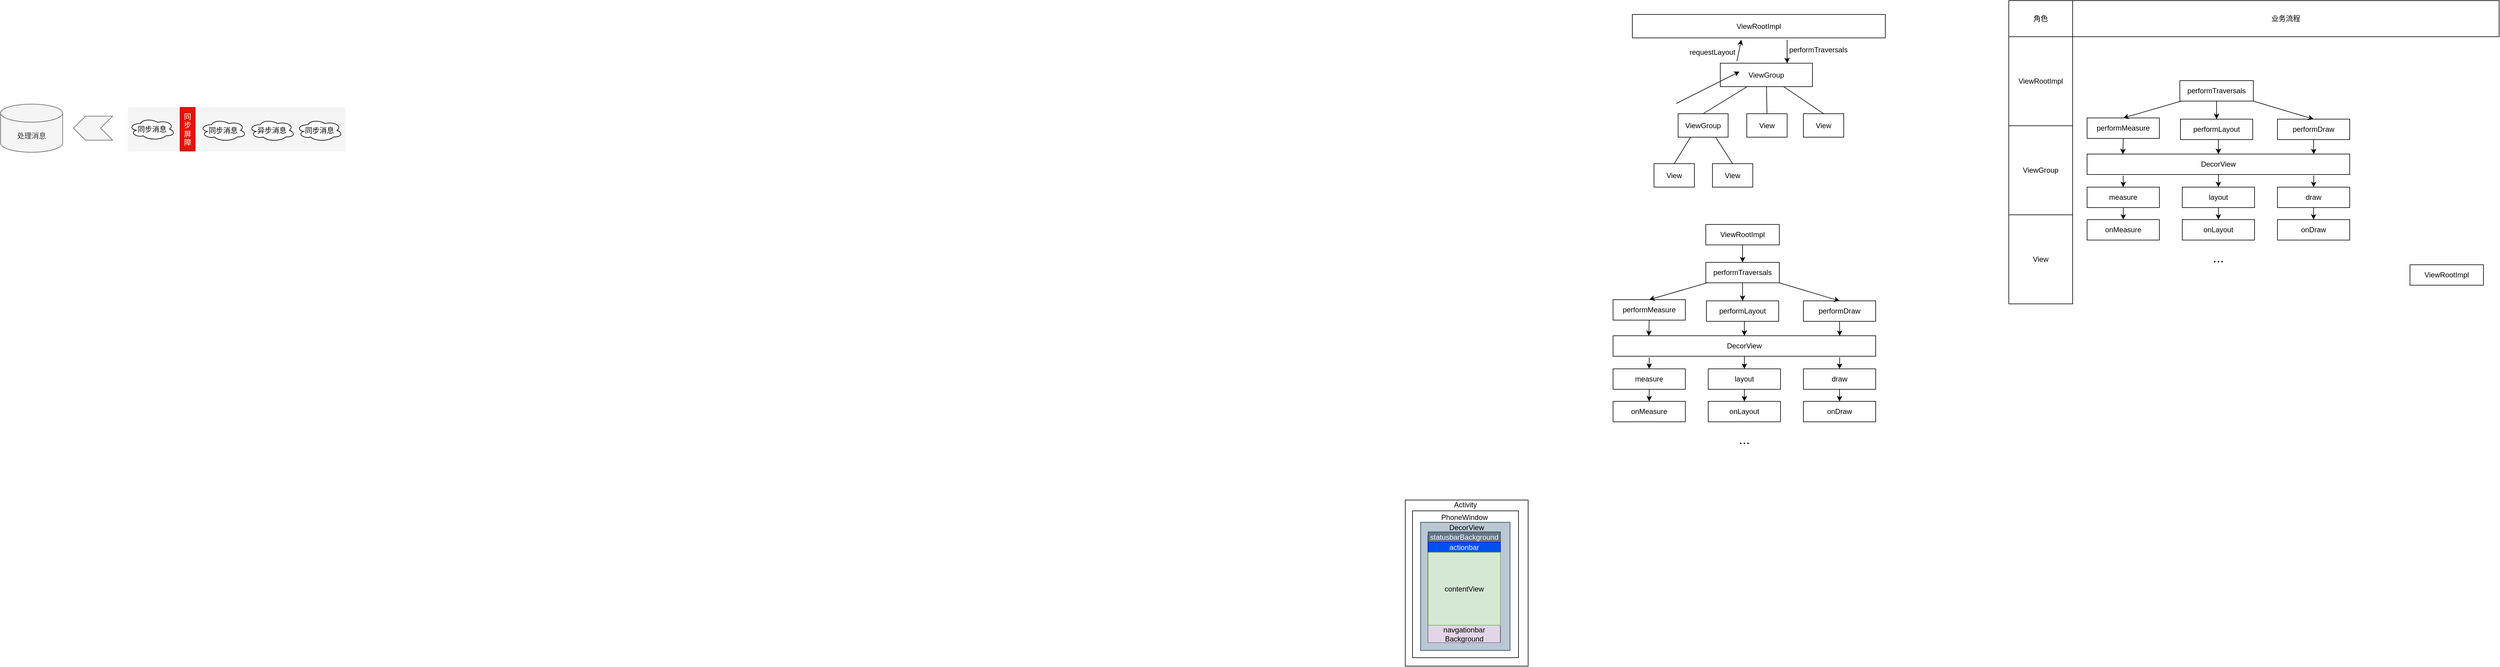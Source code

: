 <mxfile version="24.6.4" type="github">
  <diagram name="第 1 页" id="MxbAoeXQSdqOJM6nVgxZ">
    <mxGraphModel dx="3597" dy="429" grid="0" gridSize="10" guides="1" tooltips="1" connect="1" arrows="1" fold="1" page="0" pageScale="1" pageWidth="827" pageHeight="1169" math="0" shadow="0">
      <root>
        <mxCell id="0" />
        <mxCell id="1" parent="0" />
        <mxCell id="SJIEIkaiyb3l47pEYFMP-7" value="ViewGroup" style="rounded=0;whiteSpace=wrap;html=1;" parent="1" vertex="1">
          <mxGeometry x="412" y="433" width="153" height="39" as="geometry" />
        </mxCell>
        <mxCell id="SJIEIkaiyb3l47pEYFMP-8" value="ViewGroup" style="rounded=0;whiteSpace=wrap;html=1;" parent="1" vertex="1">
          <mxGeometry x="342" y="517" width="83" height="39" as="geometry" />
        </mxCell>
        <mxCell id="SJIEIkaiyb3l47pEYFMP-9" value="View" style="rounded=0;whiteSpace=wrap;html=1;" parent="1" vertex="1">
          <mxGeometry x="456" y="517" width="67" height="39" as="geometry" />
        </mxCell>
        <mxCell id="SJIEIkaiyb3l47pEYFMP-10" value="View" style="rounded=0;whiteSpace=wrap;html=1;" parent="1" vertex="1">
          <mxGeometry x="550" y="517" width="67" height="39" as="geometry" />
        </mxCell>
        <mxCell id="SJIEIkaiyb3l47pEYFMP-11" value="View" style="rounded=0;whiteSpace=wrap;html=1;" parent="1" vertex="1">
          <mxGeometry x="302" y="600" width="67" height="39" as="geometry" />
        </mxCell>
        <mxCell id="SJIEIkaiyb3l47pEYFMP-12" value="View" style="rounded=0;whiteSpace=wrap;html=1;" parent="1" vertex="1">
          <mxGeometry x="399" y="600" width="67" height="39" as="geometry" />
        </mxCell>
        <mxCell id="SJIEIkaiyb3l47pEYFMP-13" value="" style="endArrow=none;html=1;rounded=0;exitX=0.5;exitY=0;exitDx=0;exitDy=0;" parent="1" source="SJIEIkaiyb3l47pEYFMP-8" target="SJIEIkaiyb3l47pEYFMP-7" edge="1">
          <mxGeometry width="50" height="50" relative="1" as="geometry">
            <mxPoint x="455" y="534" as="sourcePoint" />
            <mxPoint x="505" y="475" as="targetPoint" />
          </mxGeometry>
        </mxCell>
        <mxCell id="SJIEIkaiyb3l47pEYFMP-14" value="" style="endArrow=none;html=1;rounded=0;exitX=0.5;exitY=0;exitDx=0;exitDy=0;" parent="1" source="SJIEIkaiyb3l47pEYFMP-9" target="SJIEIkaiyb3l47pEYFMP-7" edge="1">
          <mxGeometry width="50" height="50" relative="1" as="geometry">
            <mxPoint x="356" y="527" as="sourcePoint" />
            <mxPoint x="455" y="482" as="targetPoint" />
          </mxGeometry>
        </mxCell>
        <mxCell id="SJIEIkaiyb3l47pEYFMP-15" value="" style="endArrow=none;html=1;rounded=0;exitX=0.5;exitY=0;exitDx=0;exitDy=0;" parent="1" source="SJIEIkaiyb3l47pEYFMP-10" target="SJIEIkaiyb3l47pEYFMP-7" edge="1">
          <mxGeometry width="50" height="50" relative="1" as="geometry">
            <mxPoint x="366" y="537" as="sourcePoint" />
            <mxPoint x="465" y="492" as="targetPoint" />
          </mxGeometry>
        </mxCell>
        <mxCell id="SJIEIkaiyb3l47pEYFMP-16" value="" style="endArrow=none;html=1;rounded=0;exitX=0.5;exitY=0;exitDx=0;exitDy=0;entryX=0.25;entryY=1;entryDx=0;entryDy=0;" parent="1" source="SJIEIkaiyb3l47pEYFMP-11" target="SJIEIkaiyb3l47pEYFMP-8" edge="1">
          <mxGeometry width="50" height="50" relative="1" as="geometry">
            <mxPoint x="527" y="527" as="sourcePoint" />
            <mxPoint x="520" y="484" as="targetPoint" />
          </mxGeometry>
        </mxCell>
        <mxCell id="SJIEIkaiyb3l47pEYFMP-17" value="" style="endArrow=none;html=1;rounded=0;exitX=0.5;exitY=0;exitDx=0;exitDy=0;entryX=0.75;entryY=1;entryDx=0;entryDy=0;" parent="1" source="SJIEIkaiyb3l47pEYFMP-12" target="SJIEIkaiyb3l47pEYFMP-8" edge="1">
          <mxGeometry width="50" height="50" relative="1" as="geometry">
            <mxPoint x="537" y="537" as="sourcePoint" />
            <mxPoint x="530" y="494" as="targetPoint" />
          </mxGeometry>
        </mxCell>
        <mxCell id="SJIEIkaiyb3l47pEYFMP-19" value="ViewRootImpl" style="rounded=0;whiteSpace=wrap;html=1;" parent="1" vertex="1">
          <mxGeometry x="266" y="352" width="420" height="39" as="geometry" />
        </mxCell>
        <mxCell id="SJIEIkaiyb3l47pEYFMP-52" value="" style="edgeStyle=orthogonalEdgeStyle;rounded=0;orthogonalLoop=1;jettySize=auto;html=1;" parent="1" source="SJIEIkaiyb3l47pEYFMP-27" target="SJIEIkaiyb3l47pEYFMP-44" edge="1">
          <mxGeometry relative="1" as="geometry" />
        </mxCell>
        <mxCell id="SJIEIkaiyb3l47pEYFMP-27" value="performTraversals" style="rounded=0;whiteSpace=wrap;html=1;" parent="1" vertex="1">
          <mxGeometry x="388" y="764" width="122" height="34" as="geometry" />
        </mxCell>
        <mxCell id="SJIEIkaiyb3l47pEYFMP-28" value="performMeasure" style="rounded=0;whiteSpace=wrap;html=1;" parent="1" vertex="1">
          <mxGeometry x="234" y="826" width="120" height="34" as="geometry" />
        </mxCell>
        <mxCell id="SJIEIkaiyb3l47pEYFMP-30" value="measure" style="rounded=0;whiteSpace=wrap;html=1;" parent="1" vertex="1">
          <mxGeometry x="234" y="941" width="120" height="34" as="geometry" />
        </mxCell>
        <mxCell id="SJIEIkaiyb3l47pEYFMP-31" value="onMeasure" style="rounded=0;whiteSpace=wrap;html=1;" parent="1" vertex="1">
          <mxGeometry x="234" y="995" width="120" height="34" as="geometry" />
        </mxCell>
        <mxCell id="SJIEIkaiyb3l47pEYFMP-32" value="" style="endArrow=classic;html=1;rounded=0;entryX=0.5;entryY=0;entryDx=0;entryDy=0;" parent="1" source="SJIEIkaiyb3l47pEYFMP-27" target="SJIEIkaiyb3l47pEYFMP-28" edge="1">
          <mxGeometry width="50" height="50" relative="1" as="geometry">
            <mxPoint x="393" y="876" as="sourcePoint" />
            <mxPoint x="443" y="826" as="targetPoint" />
          </mxGeometry>
        </mxCell>
        <mxCell id="SJIEIkaiyb3l47pEYFMP-33" value="performLayout" style="rounded=0;whiteSpace=wrap;html=1;" parent="1" vertex="1">
          <mxGeometry x="389" y="828" width="120" height="34" as="geometry" />
        </mxCell>
        <mxCell id="SJIEIkaiyb3l47pEYFMP-34" value="layout" style="rounded=0;whiteSpace=wrap;html=1;" parent="1" vertex="1">
          <mxGeometry x="392" y="941" width="120" height="34" as="geometry" />
        </mxCell>
        <mxCell id="SJIEIkaiyb3l47pEYFMP-35" value="onLayout" style="rounded=0;whiteSpace=wrap;html=1;" parent="1" vertex="1">
          <mxGeometry x="392" y="995" width="120" height="34" as="geometry" />
        </mxCell>
        <mxCell id="SJIEIkaiyb3l47pEYFMP-36" value="performDraw" style="rounded=0;whiteSpace=wrap;html=1;" parent="1" vertex="1">
          <mxGeometry x="550" y="828" width="120" height="34" as="geometry" />
        </mxCell>
        <mxCell id="SJIEIkaiyb3l47pEYFMP-37" value="draw" style="rounded=0;whiteSpace=wrap;html=1;" parent="1" vertex="1">
          <mxGeometry x="550" y="941" width="120" height="34" as="geometry" />
        </mxCell>
        <mxCell id="SJIEIkaiyb3l47pEYFMP-38" value="onDraw" style="rounded=0;whiteSpace=wrap;html=1;" parent="1" vertex="1">
          <mxGeometry x="550" y="995" width="120" height="34" as="geometry" />
        </mxCell>
        <mxCell id="SJIEIkaiyb3l47pEYFMP-39" value="" style="endArrow=classic;html=1;rounded=0;exitX=0.5;exitY=1;exitDx=0;exitDy=0;" parent="1" source="SJIEIkaiyb3l47pEYFMP-30" target="SJIEIkaiyb3l47pEYFMP-31" edge="1">
          <mxGeometry width="50" height="50" relative="1" as="geometry">
            <mxPoint x="174" y="1131" as="sourcePoint" />
            <mxPoint x="224" y="1081" as="targetPoint" />
          </mxGeometry>
        </mxCell>
        <mxCell id="SJIEIkaiyb3l47pEYFMP-40" value="" style="endArrow=classic;html=1;rounded=0;exitX=0.5;exitY=1;exitDx=0;exitDy=0;entryX=0.5;entryY=0;entryDx=0;entryDy=0;" parent="1" source="SJIEIkaiyb3l47pEYFMP-34" target="SJIEIkaiyb3l47pEYFMP-35" edge="1">
          <mxGeometry width="50" height="50" relative="1" as="geometry">
            <mxPoint x="304" y="983" as="sourcePoint" />
            <mxPoint x="304" y="1015" as="targetPoint" />
          </mxGeometry>
        </mxCell>
        <mxCell id="SJIEIkaiyb3l47pEYFMP-41" value="" style="endArrow=classic;html=1;rounded=0;exitX=0.5;exitY=1;exitDx=0;exitDy=0;entryX=0.5;entryY=0;entryDx=0;entryDy=0;" parent="1" source="SJIEIkaiyb3l47pEYFMP-37" target="SJIEIkaiyb3l47pEYFMP-38" edge="1">
          <mxGeometry width="50" height="50" relative="1" as="geometry">
            <mxPoint x="314" y="993" as="sourcePoint" />
            <mxPoint x="314" y="1025" as="targetPoint" />
          </mxGeometry>
        </mxCell>
        <mxCell id="SJIEIkaiyb3l47pEYFMP-42" value="" style="endArrow=classic;html=1;rounded=0;exitX=0.5;exitY=1;exitDx=0;exitDy=0;entryX=0.5;entryY=0;entryDx=0;entryDy=0;" parent="1" source="SJIEIkaiyb3l47pEYFMP-27" target="SJIEIkaiyb3l47pEYFMP-33" edge="1">
          <mxGeometry width="50" height="50" relative="1" as="geometry">
            <mxPoint x="324" y="948" as="sourcePoint" />
            <mxPoint x="452" y="828" as="targetPoint" />
          </mxGeometry>
        </mxCell>
        <mxCell id="SJIEIkaiyb3l47pEYFMP-43" value="" style="endArrow=classic;html=1;rounded=0;exitX=1;exitY=1;exitDx=0;exitDy=0;entryX=0.5;entryY=0;entryDx=0;entryDy=0;" parent="1" source="SJIEIkaiyb3l47pEYFMP-27" target="SJIEIkaiyb3l47pEYFMP-36" edge="1">
          <mxGeometry width="50" height="50" relative="1" as="geometry">
            <mxPoint x="334" y="958" as="sourcePoint" />
            <mxPoint x="334" y="990" as="targetPoint" />
          </mxGeometry>
        </mxCell>
        <mxCell id="SJIEIkaiyb3l47pEYFMP-44" value="DecorView" style="rounded=0;whiteSpace=wrap;html=1;" parent="1" vertex="1">
          <mxGeometry x="234" y="886" width="436" height="34" as="geometry" />
        </mxCell>
        <mxCell id="SJIEIkaiyb3l47pEYFMP-45" value="" style="endArrow=classic;html=1;rounded=0;entryX=0.5;entryY=0;entryDx=0;entryDy=0;" parent="1" target="SJIEIkaiyb3l47pEYFMP-30" edge="1">
          <mxGeometry width="50" height="50" relative="1" as="geometry">
            <mxPoint x="294" y="922" as="sourcePoint" />
            <mxPoint x="304" y="827" as="targetPoint" />
          </mxGeometry>
        </mxCell>
        <mxCell id="SJIEIkaiyb3l47pEYFMP-46" value="" style="endArrow=classic;html=1;rounded=0;exitX=0.5;exitY=1;exitDx=0;exitDy=0;" parent="1" source="SJIEIkaiyb3l47pEYFMP-44" target="SJIEIkaiyb3l47pEYFMP-34" edge="1">
          <mxGeometry width="50" height="50" relative="1" as="geometry">
            <mxPoint x="462" y="791" as="sourcePoint" />
            <mxPoint x="462" y="829" as="targetPoint" />
          </mxGeometry>
        </mxCell>
        <mxCell id="SJIEIkaiyb3l47pEYFMP-47" value="" style="endArrow=classic;html=1;rounded=0;exitX=0.863;exitY=1.053;exitDx=0;exitDy=0;entryX=0.5;entryY=0;entryDx=0;entryDy=0;exitPerimeter=0;" parent="1" source="SJIEIkaiyb3l47pEYFMP-44" target="SJIEIkaiyb3l47pEYFMP-37" edge="1">
          <mxGeometry width="50" height="50" relative="1" as="geometry">
            <mxPoint x="472" y="801" as="sourcePoint" />
            <mxPoint x="472" y="839" as="targetPoint" />
          </mxGeometry>
        </mxCell>
        <mxCell id="SJIEIkaiyb3l47pEYFMP-48" value="" style="endArrow=classic;html=1;rounded=0;exitX=0.5;exitY=1;exitDx=0;exitDy=0;entryX=0.136;entryY=0.008;entryDx=0;entryDy=0;entryPerimeter=0;" parent="1" source="SJIEIkaiyb3l47pEYFMP-28" target="SJIEIkaiyb3l47pEYFMP-44" edge="1">
          <mxGeometry width="50" height="50" relative="1" as="geometry">
            <mxPoint x="393" y="895" as="sourcePoint" />
            <mxPoint x="294.604" y="893.932" as="targetPoint" />
          </mxGeometry>
        </mxCell>
        <mxCell id="SJIEIkaiyb3l47pEYFMP-49" value="" style="endArrow=classic;html=1;rounded=0;entryX=0.5;entryY=0;entryDx=0;entryDy=0;" parent="1" target="SJIEIkaiyb3l47pEYFMP-44" edge="1">
          <mxGeometry width="50" height="50" relative="1" as="geometry">
            <mxPoint x="452" y="862" as="sourcePoint" />
            <mxPoint x="452" y="893" as="targetPoint" />
          </mxGeometry>
        </mxCell>
        <mxCell id="SJIEIkaiyb3l47pEYFMP-50" value="" style="endArrow=classic;html=1;rounded=0;exitX=0.863;exitY=1.053;exitDx=0;exitDy=0;exitPerimeter=0;entryX=0.863;entryY=0.008;entryDx=0;entryDy=0;entryPerimeter=0;" parent="1" target="SJIEIkaiyb3l47pEYFMP-44" edge="1">
          <mxGeometry width="50" height="50" relative="1" as="geometry">
            <mxPoint x="610" y="862" as="sourcePoint" />
            <mxPoint x="610" y="895" as="targetPoint" />
          </mxGeometry>
        </mxCell>
        <mxCell id="SJIEIkaiyb3l47pEYFMP-51" value="ViewRootImpl" style="rounded=0;whiteSpace=wrap;html=1;" parent="1" vertex="1">
          <mxGeometry x="388" y="701" width="122" height="34" as="geometry" />
        </mxCell>
        <mxCell id="SJIEIkaiyb3l47pEYFMP-53" value="" style="endArrow=classic;html=1;rounded=0;entryX=0.5;entryY=0;entryDx=0;entryDy=0;" parent="1" target="SJIEIkaiyb3l47pEYFMP-27" edge="1">
          <mxGeometry width="50" height="50" relative="1" as="geometry">
            <mxPoint x="449" y="735" as="sourcePoint" />
            <mxPoint x="448.71" y="761" as="targetPoint" />
          </mxGeometry>
        </mxCell>
        <mxCell id="SJIEIkaiyb3l47pEYFMP-54" value="&lt;font style=&quot;font-size: 22px;&quot;&gt;...&lt;/font&gt;" style="text;strokeColor=none;align=center;fillColor=none;html=1;verticalAlign=middle;whiteSpace=wrap;rounded=0;" parent="1" vertex="1">
          <mxGeometry x="409" y="1039" width="86" height="40" as="geometry" />
        </mxCell>
        <mxCell id="SJIEIkaiyb3l47pEYFMP-57" value="" style="rounded=0;whiteSpace=wrap;html=1;" parent="1" vertex="1">
          <mxGeometry x="-111" y="1159" width="204" height="276" as="geometry" />
        </mxCell>
        <mxCell id="SJIEIkaiyb3l47pEYFMP-58" value="Activity" style="text;strokeColor=none;align=center;fillColor=none;html=1;verticalAlign=middle;whiteSpace=wrap;rounded=0;" parent="1" vertex="1">
          <mxGeometry x="-41" y="1152" width="60" height="30" as="geometry" />
        </mxCell>
        <mxCell id="SJIEIkaiyb3l47pEYFMP-55" value="" style="rounded=0;whiteSpace=wrap;html=1;" parent="1" vertex="1">
          <mxGeometry x="-99" y="1177" width="176" height="244" as="geometry" />
        </mxCell>
        <mxCell id="SJIEIkaiyb3l47pEYFMP-59" value="" style="rounded=0;whiteSpace=wrap;html=1;fillColor=#bac8d3;strokeColor=#23445d;" parent="1" vertex="1">
          <mxGeometry x="-85.5" y="1196" width="148.5" height="213" as="geometry" />
        </mxCell>
        <mxCell id="SJIEIkaiyb3l47pEYFMP-60" value="PhoneWindow" style="text;strokeColor=none;align=center;fillColor=none;html=1;verticalAlign=middle;whiteSpace=wrap;rounded=0;" parent="1" vertex="1">
          <mxGeometry x="-55.5" y="1177" width="84.5" height="22" as="geometry" />
        </mxCell>
        <mxCell id="SJIEIkaiyb3l47pEYFMP-61" value="DecorView" style="text;strokeColor=none;align=center;fillColor=none;html=1;verticalAlign=middle;whiteSpace=wrap;rounded=0;" parent="1" vertex="1">
          <mxGeometry x="-39" y="1196" width="60" height="18" as="geometry" />
        </mxCell>
        <mxCell id="SJIEIkaiyb3l47pEYFMP-62" value="" style="rounded=0;whiteSpace=wrap;html=1;" parent="1" vertex="1">
          <mxGeometry x="-73.25" y="1218" width="120.25" height="178" as="geometry" />
        </mxCell>
        <mxCell id="SJIEIkaiyb3l47pEYFMP-63" value="statusbarBackground" style="rounded=0;whiteSpace=wrap;html=1;fillColor=#647687;fontColor=#ffffff;strokeColor=#314354;" parent="1" vertex="1">
          <mxGeometry x="-73" y="1212" width="120" height="17" as="geometry" />
        </mxCell>
        <mxCell id="SJIEIkaiyb3l47pEYFMP-64" value="navgationbar&lt;br&gt;Background" style="rounded=0;whiteSpace=wrap;html=1;fillColor=#e1d5e7;strokeColor=#9673a6;" parent="1" vertex="1">
          <mxGeometry x="-73.25" y="1367" width="120" height="29" as="geometry" />
        </mxCell>
        <mxCell id="SJIEIkaiyb3l47pEYFMP-65" value="actionbar" style="rounded=0;whiteSpace=wrap;html=1;fillColor=#0050ef;fontColor=#ffffff;strokeColor=#001DBC;" parent="1" vertex="1">
          <mxGeometry x="-73" y="1229" width="120" height="17" as="geometry" />
        </mxCell>
        <mxCell id="SJIEIkaiyb3l47pEYFMP-66" value="contentView" style="rounded=0;whiteSpace=wrap;html=1;fillColor=#d5e8d4;strokeColor=#82b366;" parent="1" vertex="1">
          <mxGeometry x="-73" y="1246" width="120" height="121" as="geometry" />
        </mxCell>
        <mxCell id="SJIEIkaiyb3l47pEYFMP-68" value="" style="endArrow=none;html=1;rounded=0;verticalAlign=middle;endFill=0;startArrow=classic;startFill=1;" parent="1" edge="1">
          <mxGeometry width="50" height="50" relative="1" as="geometry">
            <mxPoint x="523" y="433" as="sourcePoint" />
            <mxPoint x="523" y="394" as="targetPoint" />
          </mxGeometry>
        </mxCell>
        <mxCell id="SJIEIkaiyb3l47pEYFMP-67" value="" style="endArrow=classic;html=1;rounded=0;" parent="1" edge="1">
          <mxGeometry width="50" height="50" relative="1" as="geometry">
            <mxPoint x="339" y="500" as="sourcePoint" />
            <mxPoint x="444" y="447" as="targetPoint" />
          </mxGeometry>
        </mxCell>
        <mxCell id="SJIEIkaiyb3l47pEYFMP-69" value="" style="endArrow=classic;html=1;rounded=0;exitX=0.18;exitY=-0.085;exitDx=0;exitDy=0;exitPerimeter=0;" parent="1" source="SJIEIkaiyb3l47pEYFMP-7" edge="1">
          <mxGeometry width="50" height="50" relative="1" as="geometry">
            <mxPoint x="446.54" y="431.685" as="sourcePoint" />
            <mxPoint x="447" y="394" as="targetPoint" />
          </mxGeometry>
        </mxCell>
        <mxCell id="SJIEIkaiyb3l47pEYFMP-71" value="performTraversals" style="text;strokeColor=none;align=center;fillColor=none;html=1;verticalAlign=middle;whiteSpace=wrap;rounded=0;" parent="1" vertex="1">
          <mxGeometry x="545" y="396" width="60" height="30" as="geometry" />
        </mxCell>
        <mxCell id="SJIEIkaiyb3l47pEYFMP-72" value="requestLayout" style="text;strokeColor=none;align=center;fillColor=none;html=1;verticalAlign=middle;whiteSpace=wrap;rounded=0;" parent="1" vertex="1">
          <mxGeometry x="369" y="400" width="60" height="30" as="geometry" />
        </mxCell>
        <mxCell id="SJIEIkaiyb3l47pEYFMP-74" value="角色" style="whiteSpace=wrap;html=1;" parent="1" vertex="1">
          <mxGeometry x="891" y="329" width="106" height="60" as="geometry" />
        </mxCell>
        <mxCell id="SJIEIkaiyb3l47pEYFMP-75" value="ViewRootImpl" style="whiteSpace=wrap;html=1;" parent="1" vertex="1">
          <mxGeometry x="891" y="389" width="106" height="148" as="geometry" />
        </mxCell>
        <mxCell id="SJIEIkaiyb3l47pEYFMP-76" value="ViewGroup" style="whiteSpace=wrap;html=1;" parent="1" vertex="1">
          <mxGeometry x="891" y="537" width="106" height="148" as="geometry" />
        </mxCell>
        <mxCell id="SJIEIkaiyb3l47pEYFMP-77" value="View" style="whiteSpace=wrap;html=1;" parent="1" vertex="1">
          <mxGeometry x="891" y="685" width="106" height="148" as="geometry" />
        </mxCell>
        <mxCell id="SJIEIkaiyb3l47pEYFMP-78" value="业务流程" style="whiteSpace=wrap;html=1;" parent="1" vertex="1">
          <mxGeometry x="997" y="329" width="708" height="60" as="geometry" />
        </mxCell>
        <mxCell id="SJIEIkaiyb3l47pEYFMP-81" value="" style="edgeStyle=orthogonalEdgeStyle;rounded=0;orthogonalLoop=1;jettySize=auto;html=1;" parent="1" source="SJIEIkaiyb3l47pEYFMP-82" target="SJIEIkaiyb3l47pEYFMP-98" edge="1">
          <mxGeometry relative="1" as="geometry" />
        </mxCell>
        <mxCell id="SJIEIkaiyb3l47pEYFMP-82" value="performTraversals" style="rounded=0;whiteSpace=wrap;html=1;" parent="1" vertex="1">
          <mxGeometry x="1175" y="462" width="122" height="34" as="geometry" />
        </mxCell>
        <mxCell id="SJIEIkaiyb3l47pEYFMP-83" value="performMeasure" style="rounded=0;whiteSpace=wrap;html=1;" parent="1" vertex="1">
          <mxGeometry x="1021" y="524" width="120" height="34" as="geometry" />
        </mxCell>
        <mxCell id="SJIEIkaiyb3l47pEYFMP-84" value="measure" style="rounded=0;whiteSpace=wrap;html=1;" parent="1" vertex="1">
          <mxGeometry x="1021" y="639" width="120" height="34" as="geometry" />
        </mxCell>
        <mxCell id="SJIEIkaiyb3l47pEYFMP-85" value="onMeasure" style="rounded=0;whiteSpace=wrap;html=1;" parent="1" vertex="1">
          <mxGeometry x="1021" y="693" width="120" height="34" as="geometry" />
        </mxCell>
        <mxCell id="SJIEIkaiyb3l47pEYFMP-86" value="" style="endArrow=classic;html=1;rounded=0;entryX=0.5;entryY=0;entryDx=0;entryDy=0;" parent="1" source="SJIEIkaiyb3l47pEYFMP-82" target="SJIEIkaiyb3l47pEYFMP-83" edge="1">
          <mxGeometry width="50" height="50" relative="1" as="geometry">
            <mxPoint x="1180" y="574" as="sourcePoint" />
            <mxPoint x="1230" y="524" as="targetPoint" />
          </mxGeometry>
        </mxCell>
        <mxCell id="SJIEIkaiyb3l47pEYFMP-87" value="performLayout" style="rounded=0;whiteSpace=wrap;html=1;" parent="1" vertex="1">
          <mxGeometry x="1176" y="526" width="120" height="34" as="geometry" />
        </mxCell>
        <mxCell id="SJIEIkaiyb3l47pEYFMP-88" value="layout" style="rounded=0;whiteSpace=wrap;html=1;" parent="1" vertex="1">
          <mxGeometry x="1179" y="639" width="120" height="34" as="geometry" />
        </mxCell>
        <mxCell id="SJIEIkaiyb3l47pEYFMP-89" value="onLayout" style="rounded=0;whiteSpace=wrap;html=1;" parent="1" vertex="1">
          <mxGeometry x="1179" y="693" width="120" height="34" as="geometry" />
        </mxCell>
        <mxCell id="SJIEIkaiyb3l47pEYFMP-90" value="performDraw" style="rounded=0;whiteSpace=wrap;html=1;" parent="1" vertex="1">
          <mxGeometry x="1337" y="526" width="120" height="34" as="geometry" />
        </mxCell>
        <mxCell id="SJIEIkaiyb3l47pEYFMP-91" value="draw" style="rounded=0;whiteSpace=wrap;html=1;" parent="1" vertex="1">
          <mxGeometry x="1337" y="639" width="120" height="34" as="geometry" />
        </mxCell>
        <mxCell id="SJIEIkaiyb3l47pEYFMP-92" value="onDraw" style="rounded=0;whiteSpace=wrap;html=1;" parent="1" vertex="1">
          <mxGeometry x="1337" y="693" width="120" height="34" as="geometry" />
        </mxCell>
        <mxCell id="SJIEIkaiyb3l47pEYFMP-93" value="" style="endArrow=classic;html=1;rounded=0;exitX=0.5;exitY=1;exitDx=0;exitDy=0;" parent="1" source="SJIEIkaiyb3l47pEYFMP-84" target="SJIEIkaiyb3l47pEYFMP-85" edge="1">
          <mxGeometry width="50" height="50" relative="1" as="geometry">
            <mxPoint x="961" y="829" as="sourcePoint" />
            <mxPoint x="1011" y="779" as="targetPoint" />
          </mxGeometry>
        </mxCell>
        <mxCell id="SJIEIkaiyb3l47pEYFMP-94" value="" style="endArrow=classic;html=1;rounded=0;exitX=0.5;exitY=1;exitDx=0;exitDy=0;entryX=0.5;entryY=0;entryDx=0;entryDy=0;" parent="1" source="SJIEIkaiyb3l47pEYFMP-88" target="SJIEIkaiyb3l47pEYFMP-89" edge="1">
          <mxGeometry width="50" height="50" relative="1" as="geometry">
            <mxPoint x="1091" y="681" as="sourcePoint" />
            <mxPoint x="1091" y="713" as="targetPoint" />
          </mxGeometry>
        </mxCell>
        <mxCell id="SJIEIkaiyb3l47pEYFMP-95" value="" style="endArrow=classic;html=1;rounded=0;exitX=0.5;exitY=1;exitDx=0;exitDy=0;entryX=0.5;entryY=0;entryDx=0;entryDy=0;" parent="1" source="SJIEIkaiyb3l47pEYFMP-91" target="SJIEIkaiyb3l47pEYFMP-92" edge="1">
          <mxGeometry width="50" height="50" relative="1" as="geometry">
            <mxPoint x="1101" y="691" as="sourcePoint" />
            <mxPoint x="1101" y="723" as="targetPoint" />
          </mxGeometry>
        </mxCell>
        <mxCell id="SJIEIkaiyb3l47pEYFMP-96" value="" style="endArrow=classic;html=1;rounded=0;exitX=0.5;exitY=1;exitDx=0;exitDy=0;entryX=0.5;entryY=0;entryDx=0;entryDy=0;" parent="1" source="SJIEIkaiyb3l47pEYFMP-82" target="SJIEIkaiyb3l47pEYFMP-87" edge="1">
          <mxGeometry width="50" height="50" relative="1" as="geometry">
            <mxPoint x="1111" y="646" as="sourcePoint" />
            <mxPoint x="1239" y="526" as="targetPoint" />
          </mxGeometry>
        </mxCell>
        <mxCell id="SJIEIkaiyb3l47pEYFMP-97" value="" style="endArrow=classic;html=1;rounded=0;exitX=1;exitY=1;exitDx=0;exitDy=0;entryX=0.5;entryY=0;entryDx=0;entryDy=0;" parent="1" source="SJIEIkaiyb3l47pEYFMP-82" target="SJIEIkaiyb3l47pEYFMP-90" edge="1">
          <mxGeometry width="50" height="50" relative="1" as="geometry">
            <mxPoint x="1121" y="656" as="sourcePoint" />
            <mxPoint x="1121" y="688" as="targetPoint" />
          </mxGeometry>
        </mxCell>
        <mxCell id="SJIEIkaiyb3l47pEYFMP-98" value="DecorView" style="rounded=0;whiteSpace=wrap;html=1;" parent="1" vertex="1">
          <mxGeometry x="1021" y="584" width="436" height="34" as="geometry" />
        </mxCell>
        <mxCell id="SJIEIkaiyb3l47pEYFMP-99" value="" style="endArrow=classic;html=1;rounded=0;entryX=0.5;entryY=0;entryDx=0;entryDy=0;" parent="1" target="SJIEIkaiyb3l47pEYFMP-84" edge="1">
          <mxGeometry width="50" height="50" relative="1" as="geometry">
            <mxPoint x="1081" y="620" as="sourcePoint" />
            <mxPoint x="1091" y="525" as="targetPoint" />
          </mxGeometry>
        </mxCell>
        <mxCell id="SJIEIkaiyb3l47pEYFMP-100" value="" style="endArrow=classic;html=1;rounded=0;exitX=0.5;exitY=1;exitDx=0;exitDy=0;" parent="1" source="SJIEIkaiyb3l47pEYFMP-98" target="SJIEIkaiyb3l47pEYFMP-88" edge="1">
          <mxGeometry width="50" height="50" relative="1" as="geometry">
            <mxPoint x="1249" y="489" as="sourcePoint" />
            <mxPoint x="1249" y="527" as="targetPoint" />
          </mxGeometry>
        </mxCell>
        <mxCell id="SJIEIkaiyb3l47pEYFMP-101" value="" style="endArrow=classic;html=1;rounded=0;exitX=0.863;exitY=1.053;exitDx=0;exitDy=0;entryX=0.5;entryY=0;entryDx=0;entryDy=0;exitPerimeter=0;" parent="1" source="SJIEIkaiyb3l47pEYFMP-98" target="SJIEIkaiyb3l47pEYFMP-91" edge="1">
          <mxGeometry width="50" height="50" relative="1" as="geometry">
            <mxPoint x="1259" y="499" as="sourcePoint" />
            <mxPoint x="1259" y="537" as="targetPoint" />
          </mxGeometry>
        </mxCell>
        <mxCell id="SJIEIkaiyb3l47pEYFMP-102" value="" style="endArrow=classic;html=1;rounded=0;exitX=0.5;exitY=1;exitDx=0;exitDy=0;entryX=0.136;entryY=0.008;entryDx=0;entryDy=0;entryPerimeter=0;" parent="1" source="SJIEIkaiyb3l47pEYFMP-83" target="SJIEIkaiyb3l47pEYFMP-98" edge="1">
          <mxGeometry width="50" height="50" relative="1" as="geometry">
            <mxPoint x="1180" y="593" as="sourcePoint" />
            <mxPoint x="1081.604" y="591.932" as="targetPoint" />
          </mxGeometry>
        </mxCell>
        <mxCell id="SJIEIkaiyb3l47pEYFMP-103" value="" style="endArrow=classic;html=1;rounded=0;entryX=0.5;entryY=0;entryDx=0;entryDy=0;" parent="1" target="SJIEIkaiyb3l47pEYFMP-98" edge="1">
          <mxGeometry width="50" height="50" relative="1" as="geometry">
            <mxPoint x="1239" y="560" as="sourcePoint" />
            <mxPoint x="1239" y="591" as="targetPoint" />
          </mxGeometry>
        </mxCell>
        <mxCell id="SJIEIkaiyb3l47pEYFMP-104" value="" style="endArrow=classic;html=1;rounded=0;exitX=0.863;exitY=1.053;exitDx=0;exitDy=0;exitPerimeter=0;entryX=0.863;entryY=0.008;entryDx=0;entryDy=0;entryPerimeter=0;" parent="1" target="SJIEIkaiyb3l47pEYFMP-98" edge="1">
          <mxGeometry width="50" height="50" relative="1" as="geometry">
            <mxPoint x="1397" y="560" as="sourcePoint" />
            <mxPoint x="1397" y="593" as="targetPoint" />
          </mxGeometry>
        </mxCell>
        <mxCell id="SJIEIkaiyb3l47pEYFMP-105" value="&lt;font style=&quot;font-size: 22px;&quot;&gt;...&lt;/font&gt;" style="text;strokeColor=none;align=center;fillColor=none;html=1;verticalAlign=middle;whiteSpace=wrap;rounded=0;" parent="1" vertex="1">
          <mxGeometry x="1196" y="737" width="86" height="40" as="geometry" />
        </mxCell>
        <mxCell id="SJIEIkaiyb3l47pEYFMP-106" value="ViewRootImpl" style="rounded=0;whiteSpace=wrap;html=1;" parent="1" vertex="1">
          <mxGeometry x="1557" y="768" width="122" height="34" as="geometry" />
        </mxCell>
        <mxCell id="0aIyr21o7QrM2Nei3XQY-1" value="处理消息" style="shape=cylinder3;whiteSpace=wrap;html=1;boundedLbl=1;backgroundOutline=1;size=15;fillColor=#f5f5f5;fontColor=#333333;strokeColor=#666666;" vertex="1" parent="1">
          <mxGeometry x="-2443" y="501" width="103" height="80" as="geometry" />
        </mxCell>
        <mxCell id="0aIyr21o7QrM2Nei3XQY-2" value="" style="shape=step;perimeter=stepPerimeter;whiteSpace=wrap;html=1;fixedSize=1;flipH=1;fillColor=#f5f5f5;fontColor=#333333;strokeColor=#666666;" vertex="1" parent="1">
          <mxGeometry x="-2322" y="521" width="65" height="40" as="geometry" />
        </mxCell>
        <mxCell id="0aIyr21o7QrM2Nei3XQY-3" value="" style="rounded=0;whiteSpace=wrap;html=1;fillColor=#f5f5f5;fontColor=#333333;strokeColor=none;" vertex="1" parent="1">
          <mxGeometry x="-2232" y="506" width="362" height="74" as="geometry" />
        </mxCell>
        <mxCell id="0aIyr21o7QrM2Nei3XQY-4" value="同步屏障" style="rounded=0;whiteSpace=wrap;html=1;fillColor=#e51400;fontColor=#ffffff;strokeColor=#B20000;" vertex="1" parent="1">
          <mxGeometry x="-2145" y="506.5" width="25" height="72.5" as="geometry" />
        </mxCell>
        <mxCell id="0aIyr21o7QrM2Nei3XQY-5" value="同步消息" style="ellipse;shape=cloud;whiteSpace=wrap;html=1;" vertex="1" parent="1">
          <mxGeometry x="-2230" y="524" width="77" height="37" as="geometry" />
        </mxCell>
        <mxCell id="0aIyr21o7QrM2Nei3XQY-6" value="同步消息" style="ellipse;shape=cloud;whiteSpace=wrap;html=1;" vertex="1" parent="1">
          <mxGeometry x="-2112" y="526" width="77" height="37" as="geometry" />
        </mxCell>
        <mxCell id="0aIyr21o7QrM2Nei3XQY-7" value="异步消息" style="ellipse;shape=cloud;whiteSpace=wrap;html=1;" vertex="1" parent="1">
          <mxGeometry x="-2031" y="526" width="77" height="37" as="geometry" />
        </mxCell>
        <mxCell id="0aIyr21o7QrM2Nei3XQY-8" value="同步消息" style="ellipse;shape=cloud;whiteSpace=wrap;html=1;" vertex="1" parent="1">
          <mxGeometry x="-1952" y="526" width="77" height="37" as="geometry" />
        </mxCell>
      </root>
    </mxGraphModel>
  </diagram>
</mxfile>
